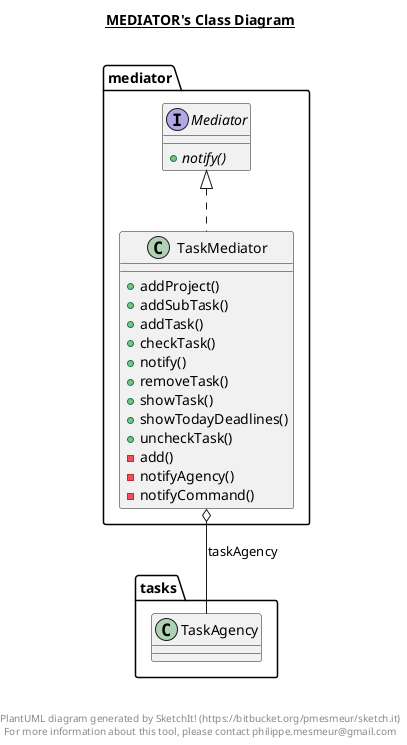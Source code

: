@startuml

title __MEDIATOR's Class Diagram__\n


      interface mediator.Mediator {
          {abstract} + notify()
      }

      class mediator.TaskMediator {
          + addProject()
          + addSubTask()
          + addTask()
          + checkTask()
          + notify()
          + removeTask()
          + showTask()
          + showTodayDeadlines()
          + uncheckTask()
          - add()
          - notifyAgency()
          - notifyCommand()
      }

  

  mediator.TaskMediator .up.|> mediator.Mediator
  mediator.TaskMediator o-- tasks.TaskAgency : taskAgency


right footer


PlantUML diagram generated by SketchIt! (https://bitbucket.org/pmesmeur/sketch.it)
For more information about this tool, please contact philippe.mesmeur@gmail.com
endfooter

@enduml
